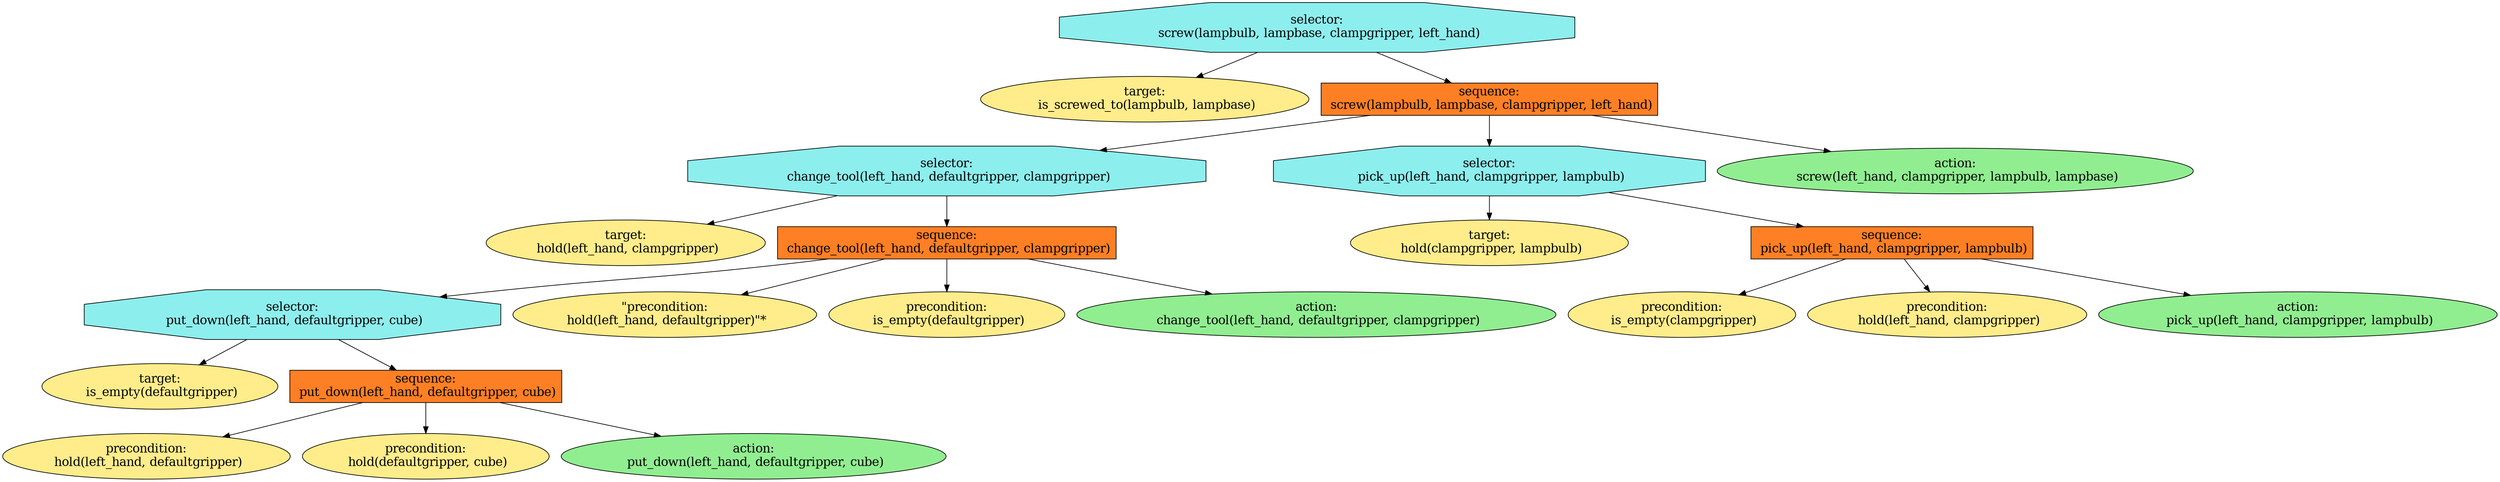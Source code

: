 digraph pastafarianism {
ordering=out;
graph [fontname="times-roman"];
node [fontname="times-roman"];
edge [fontname="times-roman"];
"selector:
 screw(lampbulb, lampbase, clampgripper, left_hand)" [fillcolor=darkslategray2, fontcolor=black, fontsize=18, label="selector:
 screw(lampbulb, lampbase, clampgripper, left_hand)", shape=octagon, style=filled];
"target:
 is_screwed_to(lampbulb, lampbase)" [fillcolor=lightgoldenrod1, fontcolor=black, fontsize=18, label="target:
 is_screwed_to(lampbulb, lampbase)", shape=ellipse, style=filled];
"selector:
 screw(lampbulb, lampbase, clampgripper, left_hand)" -> "target:
 is_screwed_to(lampbulb, lampbase)";
"sequence:
 screw(lampbulb, lampbase, clampgripper, left_hand)" [fillcolor=chocolate1, fontcolor=black, fontsize=18, label="sequence:
 screw(lampbulb, lampbase, clampgripper, left_hand)", shape=box, style=filled];
"selector:
 screw(lampbulb, lampbase, clampgripper, left_hand)" -> "sequence:
 screw(lampbulb, lampbase, clampgripper, left_hand)";
"selector:
 change_tool(left_hand, defaultgripper, clampgripper)" [fillcolor=darkslategray2, fontcolor=black, fontsize=18, label="selector:
 change_tool(left_hand, defaultgripper, clampgripper)", shape=octagon, style=filled];
"sequence:
 screw(lampbulb, lampbase, clampgripper, left_hand)" -> "selector:
 change_tool(left_hand, defaultgripper, clampgripper)";
"target:
 hold(left_hand, clampgripper)" [fillcolor=lightgoldenrod1, fontcolor=black, fontsize=18, label="target:
 hold(left_hand, clampgripper)", shape=ellipse, style=filled];
"selector:
 change_tool(left_hand, defaultgripper, clampgripper)" -> "target:
 hold(left_hand, clampgripper)";
"sequence:
 change_tool(left_hand, defaultgripper, clampgripper)" [fillcolor=chocolate1, fontcolor=black, fontsize=18, label="sequence:
 change_tool(left_hand, defaultgripper, clampgripper)", shape=box, style=filled];
"selector:
 change_tool(left_hand, defaultgripper, clampgripper)" -> "sequence:
 change_tool(left_hand, defaultgripper, clampgripper)";
"selector:
 put_down(left_hand, defaultgripper, cube)" [fillcolor=darkslategray2, fontcolor=black, fontsize=18, label="selector:
 put_down(left_hand, defaultgripper, cube)", shape=octagon, style=filled];
"sequence:
 change_tool(left_hand, defaultgripper, clampgripper)" -> "selector:
 put_down(left_hand, defaultgripper, cube)";
"target:
 is_empty(defaultgripper)" [fillcolor=lightgoldenrod1, fontcolor=black, fontsize=18, label="target:
 is_empty(defaultgripper)", shape=ellipse, style=filled];
"selector:
 put_down(left_hand, defaultgripper, cube)" -> "target:
 is_empty(defaultgripper)";
"sequence:
 put_down(left_hand, defaultgripper, cube)" [fillcolor=chocolate1, fontcolor=black, fontsize=18, label="sequence:
 put_down(left_hand, defaultgripper, cube)", shape=box, style=filled];
"selector:
 put_down(left_hand, defaultgripper, cube)" -> "sequence:
 put_down(left_hand, defaultgripper, cube)";
"precondition:
 hold(left_hand, defaultgripper)" [fillcolor=lightgoldenrod1, fontcolor=black, fontsize=18, label="precondition:
 hold(left_hand, defaultgripper)", shape=ellipse, style=filled];
"sequence:
 put_down(left_hand, defaultgripper, cube)" -> "precondition:
 hold(left_hand, defaultgripper)";
"precondition:
 hold(defaultgripper, cube)" [fillcolor=lightgoldenrod1, fontcolor=black, fontsize=18, label="precondition:
 hold(defaultgripper, cube)", shape=ellipse, style=filled];
"sequence:
 put_down(left_hand, defaultgripper, cube)" -> "precondition:
 hold(defaultgripper, cube)";
"action:
 put_down(left_hand, defaultgripper, cube)" [fillcolor=lightgreen, fontcolor=black, fontsize=18, label="action:
 put_down(left_hand, defaultgripper, cube)", shape=ellipse, style=filled];
"sequence:
 put_down(left_hand, defaultgripper, cube)" -> "action:
 put_down(left_hand, defaultgripper, cube)";
"\"precondition:\n hold(left_hand, defaultgripper)\"*" [fillcolor=lightgoldenrod1, fontcolor=black, fontsize=18, label="\"precondition:\n hold(left_hand, defaultgripper)\"*", shape=ellipse, style=filled];
"sequence:
 change_tool(left_hand, defaultgripper, clampgripper)" -> "\"precondition:\n hold(left_hand, defaultgripper)\"*";
"precondition:
 is_empty(defaultgripper)" [fillcolor=lightgoldenrod1, fontcolor=black, fontsize=18, label="precondition:
 is_empty(defaultgripper)", shape=ellipse, style=filled];
"sequence:
 change_tool(left_hand, defaultgripper, clampgripper)" -> "precondition:
 is_empty(defaultgripper)";
"action:
 change_tool(left_hand, defaultgripper, clampgripper)" [fillcolor=lightgreen, fontcolor=black, fontsize=18, label="action:
 change_tool(left_hand, defaultgripper, clampgripper)", shape=ellipse, style=filled];
"sequence:
 change_tool(left_hand, defaultgripper, clampgripper)" -> "action:
 change_tool(left_hand, defaultgripper, clampgripper)";
"selector:
 pick_up(left_hand, clampgripper, lampbulb)" [fillcolor=darkslategray2, fontcolor=black, fontsize=18, label="selector:
 pick_up(left_hand, clampgripper, lampbulb)", shape=octagon, style=filled];
"sequence:
 screw(lampbulb, lampbase, clampgripper, left_hand)" -> "selector:
 pick_up(left_hand, clampgripper, lampbulb)";
"target:
 hold(clampgripper, lampbulb)" [fillcolor=lightgoldenrod1, fontcolor=black, fontsize=18, label="target:
 hold(clampgripper, lampbulb)", shape=ellipse, style=filled];
"selector:
 pick_up(left_hand, clampgripper, lampbulb)" -> "target:
 hold(clampgripper, lampbulb)";
"sequence:
 pick_up(left_hand, clampgripper, lampbulb)" [fillcolor=chocolate1, fontcolor=black, fontsize=18, label="sequence:
 pick_up(left_hand, clampgripper, lampbulb)", shape=box, style=filled];
"selector:
 pick_up(left_hand, clampgripper, lampbulb)" -> "sequence:
 pick_up(left_hand, clampgripper, lampbulb)";
"precondition:
 is_empty(clampgripper)" [fillcolor=lightgoldenrod1, fontcolor=black, fontsize=18, label="precondition:
 is_empty(clampgripper)", shape=ellipse, style=filled];
"sequence:
 pick_up(left_hand, clampgripper, lampbulb)" -> "precondition:
 is_empty(clampgripper)";
"precondition:
 hold(left_hand, clampgripper)" [fillcolor=lightgoldenrod1, fontcolor=black, fontsize=18, label="precondition:
 hold(left_hand, clampgripper)", shape=ellipse, style=filled];
"sequence:
 pick_up(left_hand, clampgripper, lampbulb)" -> "precondition:
 hold(left_hand, clampgripper)";
"action:
 pick_up(left_hand, clampgripper, lampbulb)" [fillcolor=lightgreen, fontcolor=black, fontsize=18, label="action:
 pick_up(left_hand, clampgripper, lampbulb)", shape=ellipse, style=filled];
"sequence:
 pick_up(left_hand, clampgripper, lampbulb)" -> "action:
 pick_up(left_hand, clampgripper, lampbulb)";
"action:
 screw(left_hand, clampgripper, lampbulb, lampbase)" [fillcolor=lightgreen, fontcolor=black, fontsize=18, label="action:
 screw(left_hand, clampgripper, lampbulb, lampbase)", shape=ellipse, style=filled];
"sequence:
 screw(lampbulb, lampbase, clampgripper, left_hand)" -> "action:
 screw(left_hand, clampgripper, lampbulb, lampbase)";
}
